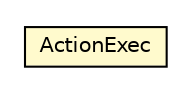 #!/usr/local/bin/dot
#
# Class diagram 
# Generated by UMLGraph version R5_6 (http://www.umlgraph.org/)
#

digraph G {
	edge [fontname="Helvetica",fontsize=10,labelfontname="Helvetica",labelfontsize=10];
	node [fontname="Helvetica",fontsize=10,shape=plaintext];
	nodesep=0.25;
	ranksep=0.5;
	// jason.asSemantics.ActionExec
	c8646 [label=<<table title="jason.asSemantics.ActionExec" border="0" cellborder="1" cellspacing="0" cellpadding="2" port="p" bgcolor="lemonChiffon" href="./ActionExec.html">
		<tr><td><table border="0" cellspacing="0" cellpadding="1">
<tr><td align="center" balign="center"> ActionExec </td></tr>
		</table></td></tr>
		</table>>, URL="./ActionExec.html", fontname="Helvetica", fontcolor="black", fontsize=10.0];
}

